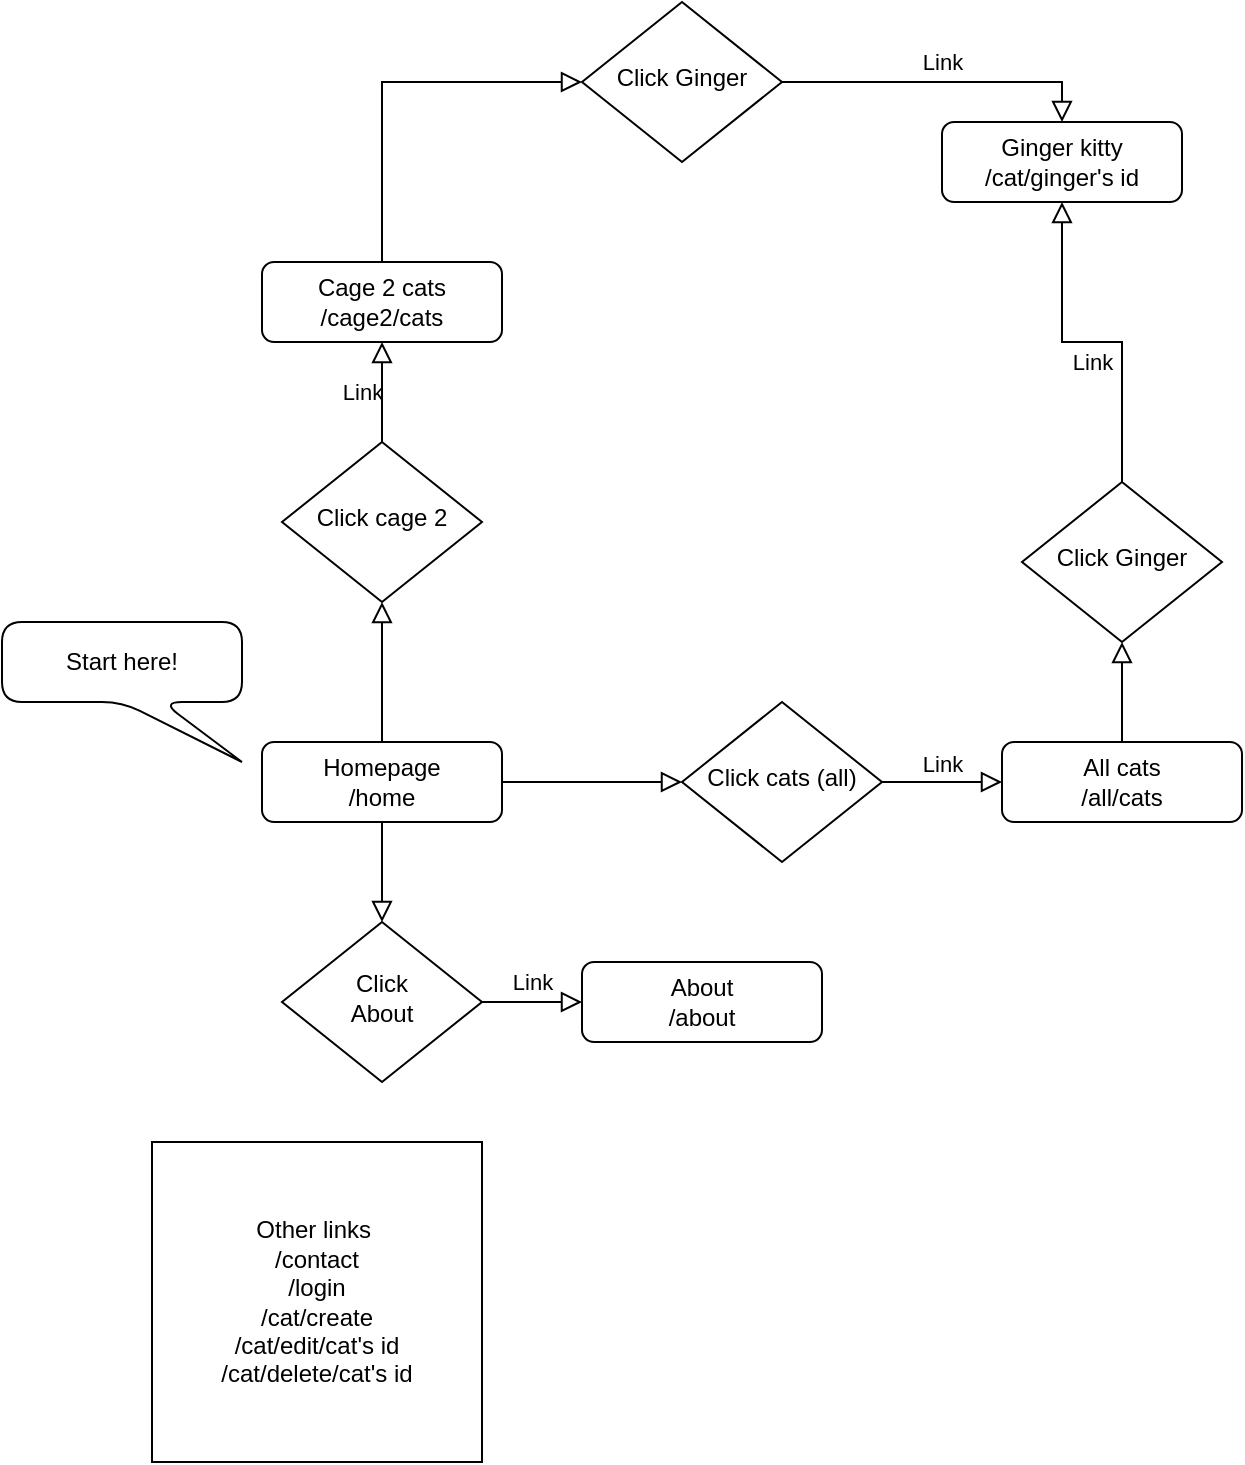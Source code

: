 <mxfile>
    <diagram id="zYJsfyNhrGg5BxCTVvVv" name="Links/Route">
        <mxGraphModel dx="1061" dy="442" grid="1" gridSize="10" guides="1" tooltips="1" connect="1" arrows="1" fold="1" page="1" pageScale="1" pageWidth="2000" pageHeight="2000" math="0" shadow="0">
            <root>
                <mxCell id="0"/>
                <mxCell id="1" parent="0"/>
                <mxCell id="2" value="" style="rounded=0;html=1;jettySize=auto;orthogonalLoop=1;fontSize=11;endArrow=block;endFill=0;endSize=8;strokeWidth=1;shadow=0;labelBackgroundColor=none;edgeStyle=orthogonalEdgeStyle;" edge="1" parent="1" source="3" target="5">
                    <mxGeometry relative="1" as="geometry"/>
                </mxCell>
                <mxCell id="3" value="Homepage&lt;br&gt;/home" style="rounded=1;whiteSpace=wrap;html=1;fontSize=12;glass=0;strokeWidth=1;shadow=0;" vertex="1" parent="1">
                    <mxGeometry x="160" y="670" width="120" height="40" as="geometry"/>
                </mxCell>
                <mxCell id="4" value="Link" style="edgeStyle=orthogonalEdgeStyle;rounded=0;html=1;jettySize=auto;orthogonalLoop=1;fontSize=11;endArrow=block;endFill=0;endSize=8;strokeWidth=1;shadow=0;labelBackgroundColor=none;" edge="1" parent="1" source="5" target="6">
                    <mxGeometry y="10" relative="1" as="geometry">
                        <mxPoint as="offset"/>
                    </mxGeometry>
                </mxCell>
                <mxCell id="5" value="Click&lt;br&gt;About" style="rhombus;whiteSpace=wrap;html=1;shadow=0;fontFamily=Helvetica;fontSize=12;align=center;strokeWidth=1;spacing=6;spacingTop=-4;" vertex="1" parent="1">
                    <mxGeometry x="170" y="760" width="100" height="80" as="geometry"/>
                </mxCell>
                <mxCell id="6" value="About&lt;br&gt;/about" style="rounded=1;whiteSpace=wrap;html=1;fontSize=12;glass=0;strokeWidth=1;shadow=0;" vertex="1" parent="1">
                    <mxGeometry x="320" y="780" width="120" height="40" as="geometry"/>
                </mxCell>
                <mxCell id="7" value="" style="rounded=0;html=1;jettySize=auto;orthogonalLoop=1;fontSize=11;endArrow=block;endFill=0;endSize=8;strokeWidth=1;shadow=0;labelBackgroundColor=none;edgeStyle=orthogonalEdgeStyle;exitX=0.5;exitY=0;exitDx=0;exitDy=0;entryX=0.5;entryY=1;entryDx=0;entryDy=0;" edge="1" parent="1" source="3" target="13">
                    <mxGeometry x="0.333" y="20" relative="1" as="geometry">
                        <mxPoint as="offset"/>
                        <mxPoint x="220" y="960" as="sourcePoint"/>
                        <mxPoint x="220" y="620" as="targetPoint"/>
                    </mxGeometry>
                </mxCell>
                <mxCell id="8" value="Link" style="edgeStyle=orthogonalEdgeStyle;rounded=0;html=1;jettySize=auto;orthogonalLoop=1;fontSize=11;endArrow=block;endFill=0;endSize=8;strokeWidth=1;shadow=0;labelBackgroundColor=none;exitX=1;exitY=0.5;exitDx=0;exitDy=0;" edge="1" parent="1" source="11">
                    <mxGeometry y="10" relative="1" as="geometry">
                        <mxPoint as="offset"/>
                        <mxPoint x="270" y="920" as="sourcePoint"/>
                        <mxPoint x="530" y="690" as="targetPoint"/>
                    </mxGeometry>
                </mxCell>
                <mxCell id="9" value="Cage 2 cats&lt;br&gt;/cage2/cats" style="rounded=1;whiteSpace=wrap;html=1;fontSize=12;glass=0;strokeWidth=1;shadow=0;" vertex="1" parent="1">
                    <mxGeometry x="160" y="430" width="120" height="40" as="geometry"/>
                </mxCell>
                <mxCell id="10" value="All cats&lt;br&gt;/all/cats" style="rounded=1;whiteSpace=wrap;html=1;fontSize=12;glass=0;strokeWidth=1;shadow=0;" vertex="1" parent="1">
                    <mxGeometry x="530" y="670" width="120" height="40" as="geometry"/>
                </mxCell>
                <mxCell id="11" value="Click cats (all)" style="rhombus;whiteSpace=wrap;html=1;shadow=0;fontFamily=Helvetica;fontSize=12;align=center;strokeWidth=1;spacing=6;spacingTop=-4;" vertex="1" parent="1">
                    <mxGeometry x="370" y="650" width="100" height="80" as="geometry"/>
                </mxCell>
                <mxCell id="12" value="" style="rounded=0;html=1;jettySize=auto;orthogonalLoop=1;fontSize=11;endArrow=block;endFill=0;endSize=8;strokeWidth=1;shadow=0;labelBackgroundColor=none;edgeStyle=orthogonalEdgeStyle;exitX=1;exitY=0.5;exitDx=0;exitDy=0;entryX=0;entryY=0.5;entryDx=0;entryDy=0;" edge="1" parent="1" source="3" target="11">
                    <mxGeometry y="20" relative="1" as="geometry">
                        <mxPoint as="offset"/>
                        <mxPoint x="220" y="840" as="sourcePoint"/>
                        <mxPoint x="220" y="880" as="targetPoint"/>
                    </mxGeometry>
                </mxCell>
                <mxCell id="13" value="Click cage 2" style="rhombus;whiteSpace=wrap;html=1;shadow=0;fontFamily=Helvetica;fontSize=12;align=center;strokeWidth=1;spacing=6;spacingTop=-4;" vertex="1" parent="1">
                    <mxGeometry x="170" y="520" width="100" height="80" as="geometry"/>
                </mxCell>
                <mxCell id="14" value="Link" style="edgeStyle=orthogonalEdgeStyle;rounded=0;html=1;jettySize=auto;orthogonalLoop=1;fontSize=11;endArrow=block;endFill=0;endSize=8;strokeWidth=1;shadow=0;labelBackgroundColor=none;exitX=0.5;exitY=0;exitDx=0;exitDy=0;entryX=0.5;entryY=1;entryDx=0;entryDy=0;" edge="1" parent="1" source="13" target="9">
                    <mxGeometry y="10" relative="1" as="geometry">
                        <mxPoint as="offset"/>
                        <mxPoint x="480" y="700" as="sourcePoint"/>
                        <mxPoint x="540" y="700" as="targetPoint"/>
                    </mxGeometry>
                </mxCell>
                <mxCell id="15" value="Click Ginger" style="rhombus;whiteSpace=wrap;html=1;shadow=0;fontFamily=Helvetica;fontSize=12;align=center;strokeWidth=1;spacing=6;spacingTop=-4;" vertex="1" parent="1">
                    <mxGeometry x="320" y="300" width="100" height="80" as="geometry"/>
                </mxCell>
                <mxCell id="16" value="" style="rounded=0;html=1;jettySize=auto;orthogonalLoop=1;fontSize=11;endArrow=block;endFill=0;endSize=8;strokeWidth=1;shadow=0;labelBackgroundColor=none;edgeStyle=orthogonalEdgeStyle;exitX=0.5;exitY=0;exitDx=0;exitDy=0;entryX=0;entryY=0.5;entryDx=0;entryDy=0;" edge="1" parent="1" source="9" target="15">
                    <mxGeometry x="0.333" y="20" relative="1" as="geometry">
                        <mxPoint as="offset"/>
                        <mxPoint x="230" y="680" as="sourcePoint"/>
                        <mxPoint x="230" y="610" as="targetPoint"/>
                    </mxGeometry>
                </mxCell>
                <mxCell id="17" value="Ginger kitty&lt;br&gt;/cat/ginger's id" style="rounded=1;whiteSpace=wrap;html=1;fontSize=12;glass=0;strokeWidth=1;shadow=0;" vertex="1" parent="1">
                    <mxGeometry x="500" y="360" width="120" height="40" as="geometry"/>
                </mxCell>
                <mxCell id="18" value="Link" style="edgeStyle=orthogonalEdgeStyle;rounded=0;html=1;jettySize=auto;orthogonalLoop=1;fontSize=11;endArrow=block;endFill=0;endSize=8;strokeWidth=1;shadow=0;labelBackgroundColor=none;exitX=1;exitY=0.5;exitDx=0;exitDy=0;entryX=0.5;entryY=0;entryDx=0;entryDy=0;" edge="1" parent="1" source="15" target="17">
                    <mxGeometry y="10" relative="1" as="geometry">
                        <mxPoint as="offset"/>
                        <mxPoint x="230" y="530" as="sourcePoint"/>
                        <mxPoint x="230" y="480" as="targetPoint"/>
                    </mxGeometry>
                </mxCell>
                <mxCell id="19" value="Click Ginger" style="rhombus;whiteSpace=wrap;html=1;shadow=0;fontFamily=Helvetica;fontSize=12;align=center;strokeWidth=1;spacing=6;spacingTop=-4;" vertex="1" parent="1">
                    <mxGeometry x="540" y="540" width="100" height="80" as="geometry"/>
                </mxCell>
                <mxCell id="20" value="" style="rounded=0;html=1;jettySize=auto;orthogonalLoop=1;fontSize=11;endArrow=block;endFill=0;endSize=8;strokeWidth=1;shadow=0;labelBackgroundColor=none;edgeStyle=orthogonalEdgeStyle;exitX=0.5;exitY=0;exitDx=0;exitDy=0;entryX=0.5;entryY=1;entryDx=0;entryDy=0;" edge="1" parent="1" source="10" target="19">
                    <mxGeometry y="20" relative="1" as="geometry">
                        <mxPoint as="offset"/>
                        <mxPoint x="290" y="700" as="sourcePoint"/>
                        <mxPoint x="380" y="700" as="targetPoint"/>
                    </mxGeometry>
                </mxCell>
                <mxCell id="21" value="Link" style="edgeStyle=orthogonalEdgeStyle;rounded=0;html=1;jettySize=auto;orthogonalLoop=1;fontSize=11;endArrow=block;endFill=0;endSize=8;strokeWidth=1;shadow=0;labelBackgroundColor=none;exitX=0.5;exitY=0;exitDx=0;exitDy=0;entryX=0.5;entryY=1;entryDx=0;entryDy=0;" edge="1" parent="1" source="19" target="17">
                    <mxGeometry y="10" relative="1" as="geometry">
                        <mxPoint as="offset"/>
                        <mxPoint x="430" y="350" as="sourcePoint"/>
                        <mxPoint x="570" y="370" as="targetPoint"/>
                    </mxGeometry>
                </mxCell>
                <mxCell id="22" value="Start here!" style="shape=callout;rounded=1;whiteSpace=wrap;html=1;perimeter=calloutPerimeter;position2=1;" vertex="1" parent="1">
                    <mxGeometry x="30" y="610" width="120" height="70" as="geometry"/>
                </mxCell>
                <mxCell id="23" value="Other links&amp;nbsp;&lt;br&gt;/contact&lt;br&gt;/login&lt;br&gt;/cat/create&lt;br&gt;/cat/edit/cat's id&lt;br&gt;/cat/delete/cat's id" style="whiteSpace=wrap;html=1;" vertex="1" parent="1">
                    <mxGeometry x="105" y="870" width="165" height="160" as="geometry"/>
                </mxCell>
            </root>
        </mxGraphModel>
    </diagram>
</mxfile>